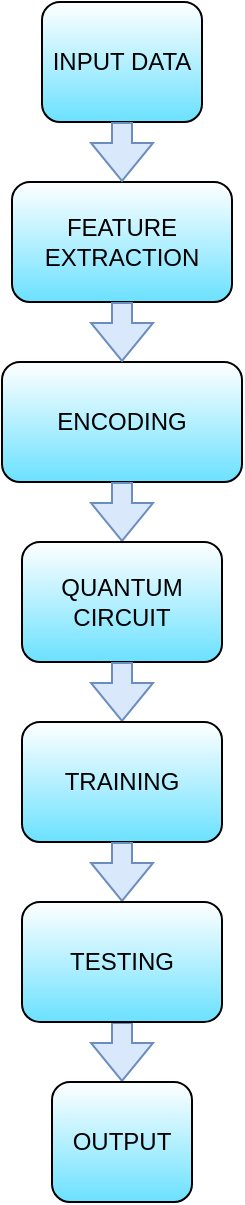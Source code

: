 <mxfile version="21.1.8" type="github">
  <diagram id="C5RBs43oDa-KdzZeNtuy" name="Page-1">
    <mxGraphModel dx="1050" dy="619" grid="1" gridSize="10" guides="1" tooltips="1" connect="1" arrows="1" fold="1" page="1" pageScale="1" pageWidth="827" pageHeight="1169" background="#ffffff" math="0" shadow="0">
      <root>
        <mxCell id="WIyWlLk6GJQsqaUBKTNV-0" />
        <mxCell id="WIyWlLk6GJQsqaUBKTNV-1" parent="WIyWlLk6GJQsqaUBKTNV-0" />
        <mxCell id="IMU17E056AVzCEewP_ml-0" value="INPUT DATA" style="rounded=1;whiteSpace=wrap;html=1;gradientColor=#6BE1FF;" vertex="1" parent="WIyWlLk6GJQsqaUBKTNV-1">
          <mxGeometry x="350" y="30" width="80" height="60" as="geometry" />
        </mxCell>
        <mxCell id="IMU17E056AVzCEewP_ml-17" value="FEATURE EXTRACTION" style="rounded=1;whiteSpace=wrap;html=1;gradientColor=#6BE1FF;" vertex="1" parent="WIyWlLk6GJQsqaUBKTNV-1">
          <mxGeometry x="335" y="120" width="110" height="60" as="geometry" />
        </mxCell>
        <mxCell id="IMU17E056AVzCEewP_ml-27" value="" style="shape=flexArrow;endArrow=classic;html=1;rounded=0;exitX=0.5;exitY=1;exitDx=0;exitDy=0;fillColor=#dae8fc;strokeColor=#6c8ebf;entryX=0.5;entryY=0;entryDx=0;entryDy=0;" edge="1" parent="WIyWlLk6GJQsqaUBKTNV-1" source="IMU17E056AVzCEewP_ml-26" target="IMU17E056AVzCEewP_ml-43">
          <mxGeometry width="50" height="50" relative="1" as="geometry">
            <mxPoint x="650" y="510" as="sourcePoint" />
            <mxPoint x="740" y="260" as="targetPoint" />
          </mxGeometry>
        </mxCell>
        <mxCell id="IMU17E056AVzCEewP_ml-32" value="" style="shape=flexArrow;endArrow=classic;html=1;rounded=0;exitX=0.5;exitY=1;exitDx=0;exitDy=0;fillColor=#dae8fc;strokeColor=#6c8ebf;" edge="1" parent="WIyWlLk6GJQsqaUBKTNV-1" source="IMU17E056AVzCEewP_ml-0">
          <mxGeometry width="50" height="50" relative="1" as="geometry">
            <mxPoint x="290" y="260" as="sourcePoint" />
            <mxPoint x="390" y="120" as="targetPoint" />
          </mxGeometry>
        </mxCell>
        <mxCell id="IMU17E056AVzCEewP_ml-58" value="" style="edgeStyle=orthogonalEdgeStyle;rounded=0;orthogonalLoop=1;jettySize=auto;html=1;" edge="1" parent="WIyWlLk6GJQsqaUBKTNV-1" source="IMU17E056AVzCEewP_ml-19" target="IMU17E056AVzCEewP_ml-21">
          <mxGeometry relative="1" as="geometry" />
        </mxCell>
        <mxCell id="IMU17E056AVzCEewP_ml-19" value="ENCODING" style="rounded=1;whiteSpace=wrap;html=1;gradientColor=#6BE1FF;" vertex="1" parent="WIyWlLk6GJQsqaUBKTNV-1">
          <mxGeometry x="330" y="210" width="120" height="60" as="geometry" />
        </mxCell>
        <mxCell id="IMU17E056AVzCEewP_ml-33" value="" style="shape=flexArrow;endArrow=classic;html=1;rounded=0;exitX=0.5;exitY=1;exitDx=0;exitDy=0;fillColor=#dae8fc;strokeColor=#6c8ebf;entryX=0.5;entryY=0;entryDx=0;entryDy=0;" edge="1" parent="WIyWlLk6GJQsqaUBKTNV-1" source="IMU17E056AVzCEewP_ml-19" target="IMU17E056AVzCEewP_ml-21">
          <mxGeometry width="50" height="50" relative="1" as="geometry">
            <mxPoint x="414" y="260" as="sourcePoint" />
            <mxPoint x="540" y="260" as="targetPoint" />
          </mxGeometry>
        </mxCell>
        <mxCell id="IMU17E056AVzCEewP_ml-21" value="QUANTUM CIRCUIT" style="rounded=1;whiteSpace=wrap;html=1;gradientColor=#6BE1FF;" vertex="1" parent="WIyWlLk6GJQsqaUBKTNV-1">
          <mxGeometry x="340" y="300" width="100" height="60" as="geometry" />
        </mxCell>
        <mxCell id="IMU17E056AVzCEewP_ml-36" value="" style="shape=flexArrow;endArrow=classic;html=1;rounded=0;exitX=0.5;exitY=1;exitDx=0;exitDy=0;fillColor=#dae8fc;strokeColor=#6c8ebf;entryX=0.5;entryY=0;entryDx=0;entryDy=0;" edge="1" parent="WIyWlLk6GJQsqaUBKTNV-1" source="IMU17E056AVzCEewP_ml-21" target="IMU17E056AVzCEewP_ml-23">
          <mxGeometry width="50" height="50" relative="1" as="geometry">
            <mxPoint x="530" y="260" as="sourcePoint" />
            <mxPoint x="710" y="260" as="targetPoint" />
          </mxGeometry>
        </mxCell>
        <mxCell id="IMU17E056AVzCEewP_ml-56" value="" style="edgeStyle=orthogonalEdgeStyle;rounded=0;orthogonalLoop=1;jettySize=auto;html=1;" edge="1" parent="WIyWlLk6GJQsqaUBKTNV-1" source="IMU17E056AVzCEewP_ml-23" target="IMU17E056AVzCEewP_ml-26">
          <mxGeometry relative="1" as="geometry" />
        </mxCell>
        <mxCell id="IMU17E056AVzCEewP_ml-23" value="TRAINING" style="rounded=1;whiteSpace=wrap;html=1;gradientColor=#6BE1FF;" vertex="1" parent="WIyWlLk6GJQsqaUBKTNV-1">
          <mxGeometry x="340" y="390" width="100" height="60" as="geometry" />
        </mxCell>
        <mxCell id="IMU17E056AVzCEewP_ml-39" value="" style="shape=flexArrow;endArrow=classic;html=1;rounded=0;exitX=0.5;exitY=1;exitDx=0;exitDy=0;fillColor=#dae8fc;strokeColor=#6c8ebf;" edge="1" parent="WIyWlLk6GJQsqaUBKTNV-1" source="IMU17E056AVzCEewP_ml-23" target="IMU17E056AVzCEewP_ml-26">
          <mxGeometry width="50" height="50" relative="1" as="geometry">
            <mxPoint x="610" y="260" as="sourcePoint" />
            <mxPoint x="680" y="260" as="targetPoint" />
          </mxGeometry>
        </mxCell>
        <mxCell id="IMU17E056AVzCEewP_ml-26" value="TESTING" style="rounded=1;whiteSpace=wrap;html=1;gradientColor=#6BE1FF;" vertex="1" parent="WIyWlLk6GJQsqaUBKTNV-1">
          <mxGeometry x="340" y="480" width="100" height="60" as="geometry" />
        </mxCell>
        <mxCell id="IMU17E056AVzCEewP_ml-43" value="OUTPUT" style="rounded=1;whiteSpace=wrap;html=1;gradientColor=#6BE1FF;" vertex="1" parent="WIyWlLk6GJQsqaUBKTNV-1">
          <mxGeometry x="355" y="570" width="70" height="60" as="geometry" />
        </mxCell>
        <mxCell id="IMU17E056AVzCEewP_ml-57" value="" style="shape=flexArrow;endArrow=classic;html=1;rounded=0;fillColor=#dae8fc;strokeColor=#6c8ebf;entryX=0.5;entryY=0;entryDx=0;entryDy=0;" edge="1" parent="WIyWlLk6GJQsqaUBKTNV-1" target="IMU17E056AVzCEewP_ml-19">
          <mxGeometry width="50" height="50" relative="1" as="geometry">
            <mxPoint x="390" y="180" as="sourcePoint" />
            <mxPoint x="390" y="210" as="targetPoint" />
          </mxGeometry>
        </mxCell>
      </root>
    </mxGraphModel>
  </diagram>
</mxfile>
